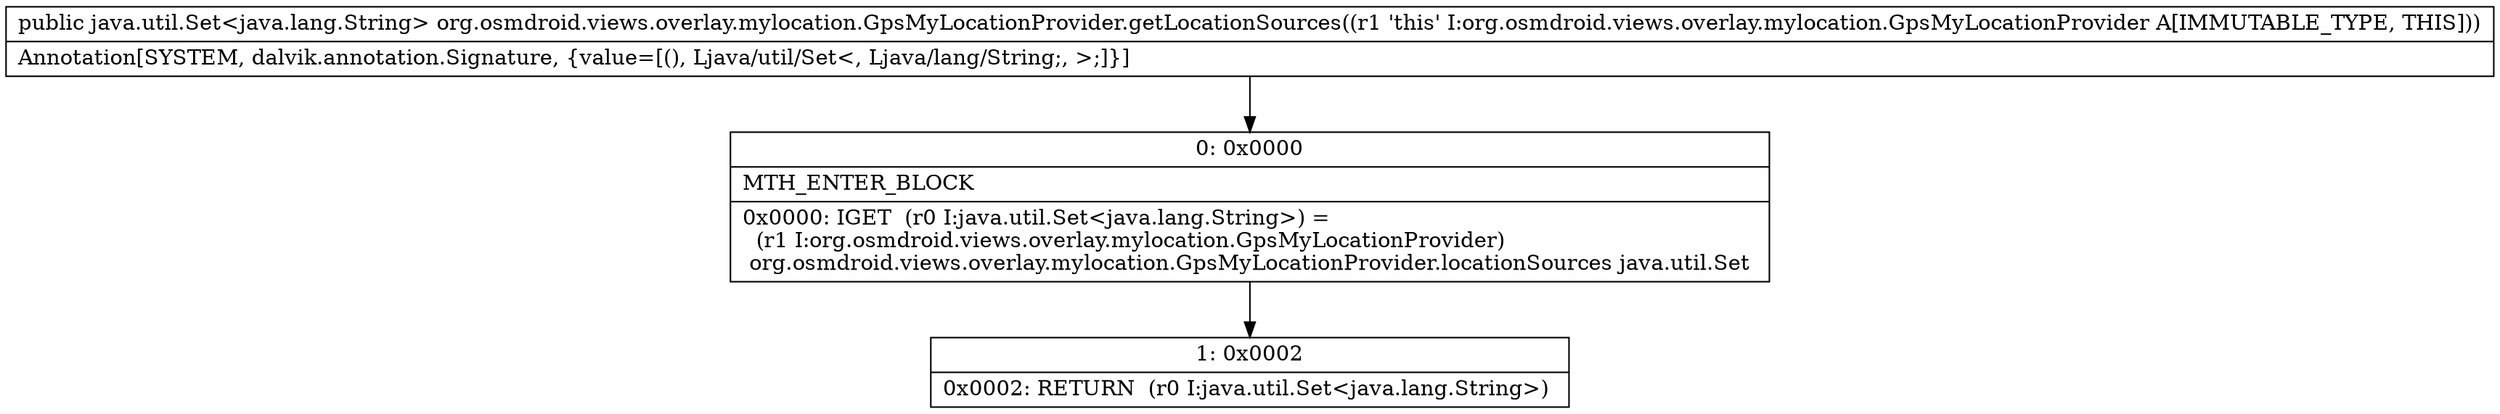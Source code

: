 digraph "CFG fororg.osmdroid.views.overlay.mylocation.GpsMyLocationProvider.getLocationSources()Ljava\/util\/Set;" {
Node_0 [shape=record,label="{0\:\ 0x0000|MTH_ENTER_BLOCK\l|0x0000: IGET  (r0 I:java.util.Set\<java.lang.String\>) = \l  (r1 I:org.osmdroid.views.overlay.mylocation.GpsMyLocationProvider)\l org.osmdroid.views.overlay.mylocation.GpsMyLocationProvider.locationSources java.util.Set \l}"];
Node_1 [shape=record,label="{1\:\ 0x0002|0x0002: RETURN  (r0 I:java.util.Set\<java.lang.String\>) \l}"];
MethodNode[shape=record,label="{public java.util.Set\<java.lang.String\> org.osmdroid.views.overlay.mylocation.GpsMyLocationProvider.getLocationSources((r1 'this' I:org.osmdroid.views.overlay.mylocation.GpsMyLocationProvider A[IMMUTABLE_TYPE, THIS]))  | Annotation[SYSTEM, dalvik.annotation.Signature, \{value=[(), Ljava\/util\/Set\<, Ljava\/lang\/String;, \>;]\}]\l}"];
MethodNode -> Node_0;
Node_0 -> Node_1;
}

